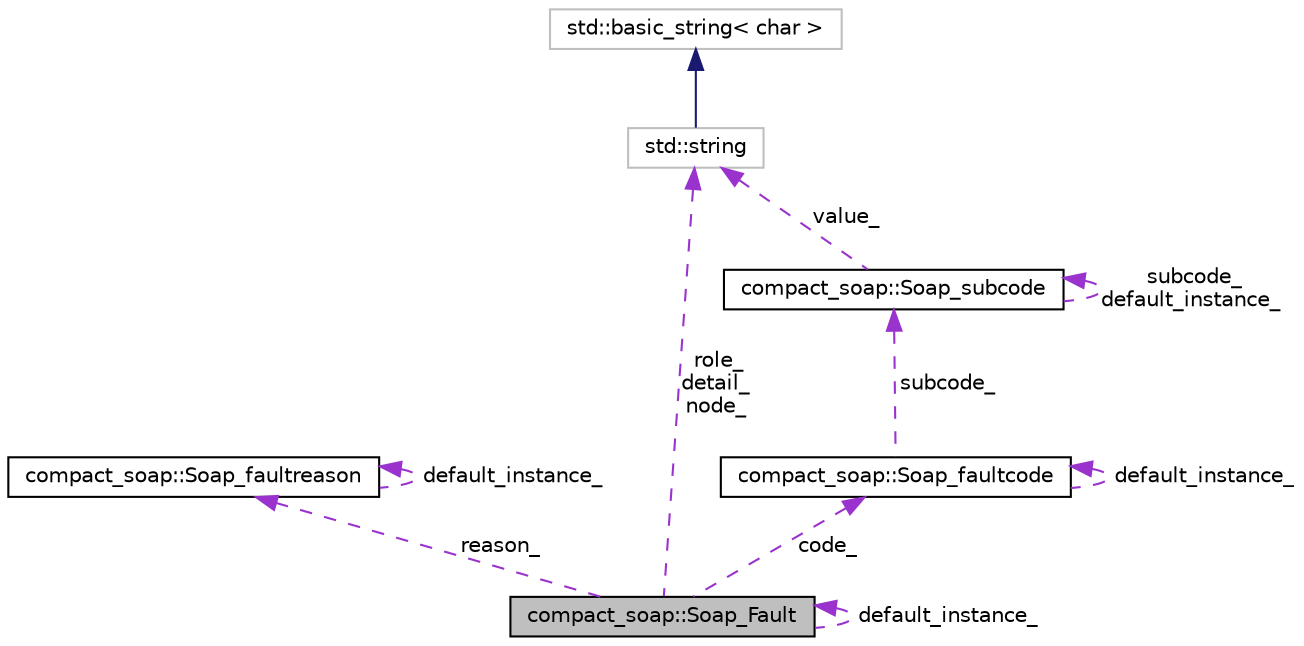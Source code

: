 digraph G
{
  edge [fontname="Helvetica",fontsize="10",labelfontname="Helvetica",labelfontsize="10"];
  node [fontname="Helvetica",fontsize="10",shape=record];
  Node1 [label="compact_soap::Soap_Fault",height=0.2,width=0.4,color="black", fillcolor="grey75", style="filled" fontcolor="black"];
  Node2 -> Node1 [dir="back",color="darkorchid3",fontsize="10",style="dashed",label=" reason_" ,fontname="Helvetica"];
  Node2 [label="compact_soap::Soap_faultreason",height=0.2,width=0.4,color="black", fillcolor="white", style="filled",URL="$classcompact__soap_1_1_soap__faultreason.html"];
  Node2 -> Node2 [dir="back",color="darkorchid3",fontsize="10",style="dashed",label=" default_instance_" ,fontname="Helvetica"];
  Node1 -> Node1 [dir="back",color="darkorchid3",fontsize="10",style="dashed",label=" default_instance_" ,fontname="Helvetica"];
  Node3 -> Node1 [dir="back",color="darkorchid3",fontsize="10",style="dashed",label=" code_" ,fontname="Helvetica"];
  Node3 [label="compact_soap::Soap_faultcode",height=0.2,width=0.4,color="black", fillcolor="white", style="filled",URL="$classcompact__soap_1_1_soap__faultcode.html"];
  Node3 -> Node3 [dir="back",color="darkorchid3",fontsize="10",style="dashed",label=" default_instance_" ,fontname="Helvetica"];
  Node4 -> Node3 [dir="back",color="darkorchid3",fontsize="10",style="dashed",label=" subcode_" ,fontname="Helvetica"];
  Node4 [label="compact_soap::Soap_subcode",height=0.2,width=0.4,color="black", fillcolor="white", style="filled",URL="$classcompact__soap_1_1_soap__subcode.html"];
  Node5 -> Node4 [dir="back",color="darkorchid3",fontsize="10",style="dashed",label=" value_" ,fontname="Helvetica"];
  Node5 [label="std::string",height=0.2,width=0.4,color="grey75", fillcolor="white", style="filled",tooltip="STL class."];
  Node6 -> Node5 [dir="back",color="midnightblue",fontsize="10",style="solid",fontname="Helvetica"];
  Node6 [label="std::basic_string\< char \>",height=0.2,width=0.4,color="grey75", fillcolor="white", style="filled",tooltip="STL class."];
  Node4 -> Node4 [dir="back",color="darkorchid3",fontsize="10",style="dashed",label=" subcode_\ndefault_instance_" ,fontname="Helvetica"];
  Node5 -> Node1 [dir="back",color="darkorchid3",fontsize="10",style="dashed",label=" role_\ndetail_\nnode_" ,fontname="Helvetica"];
}
